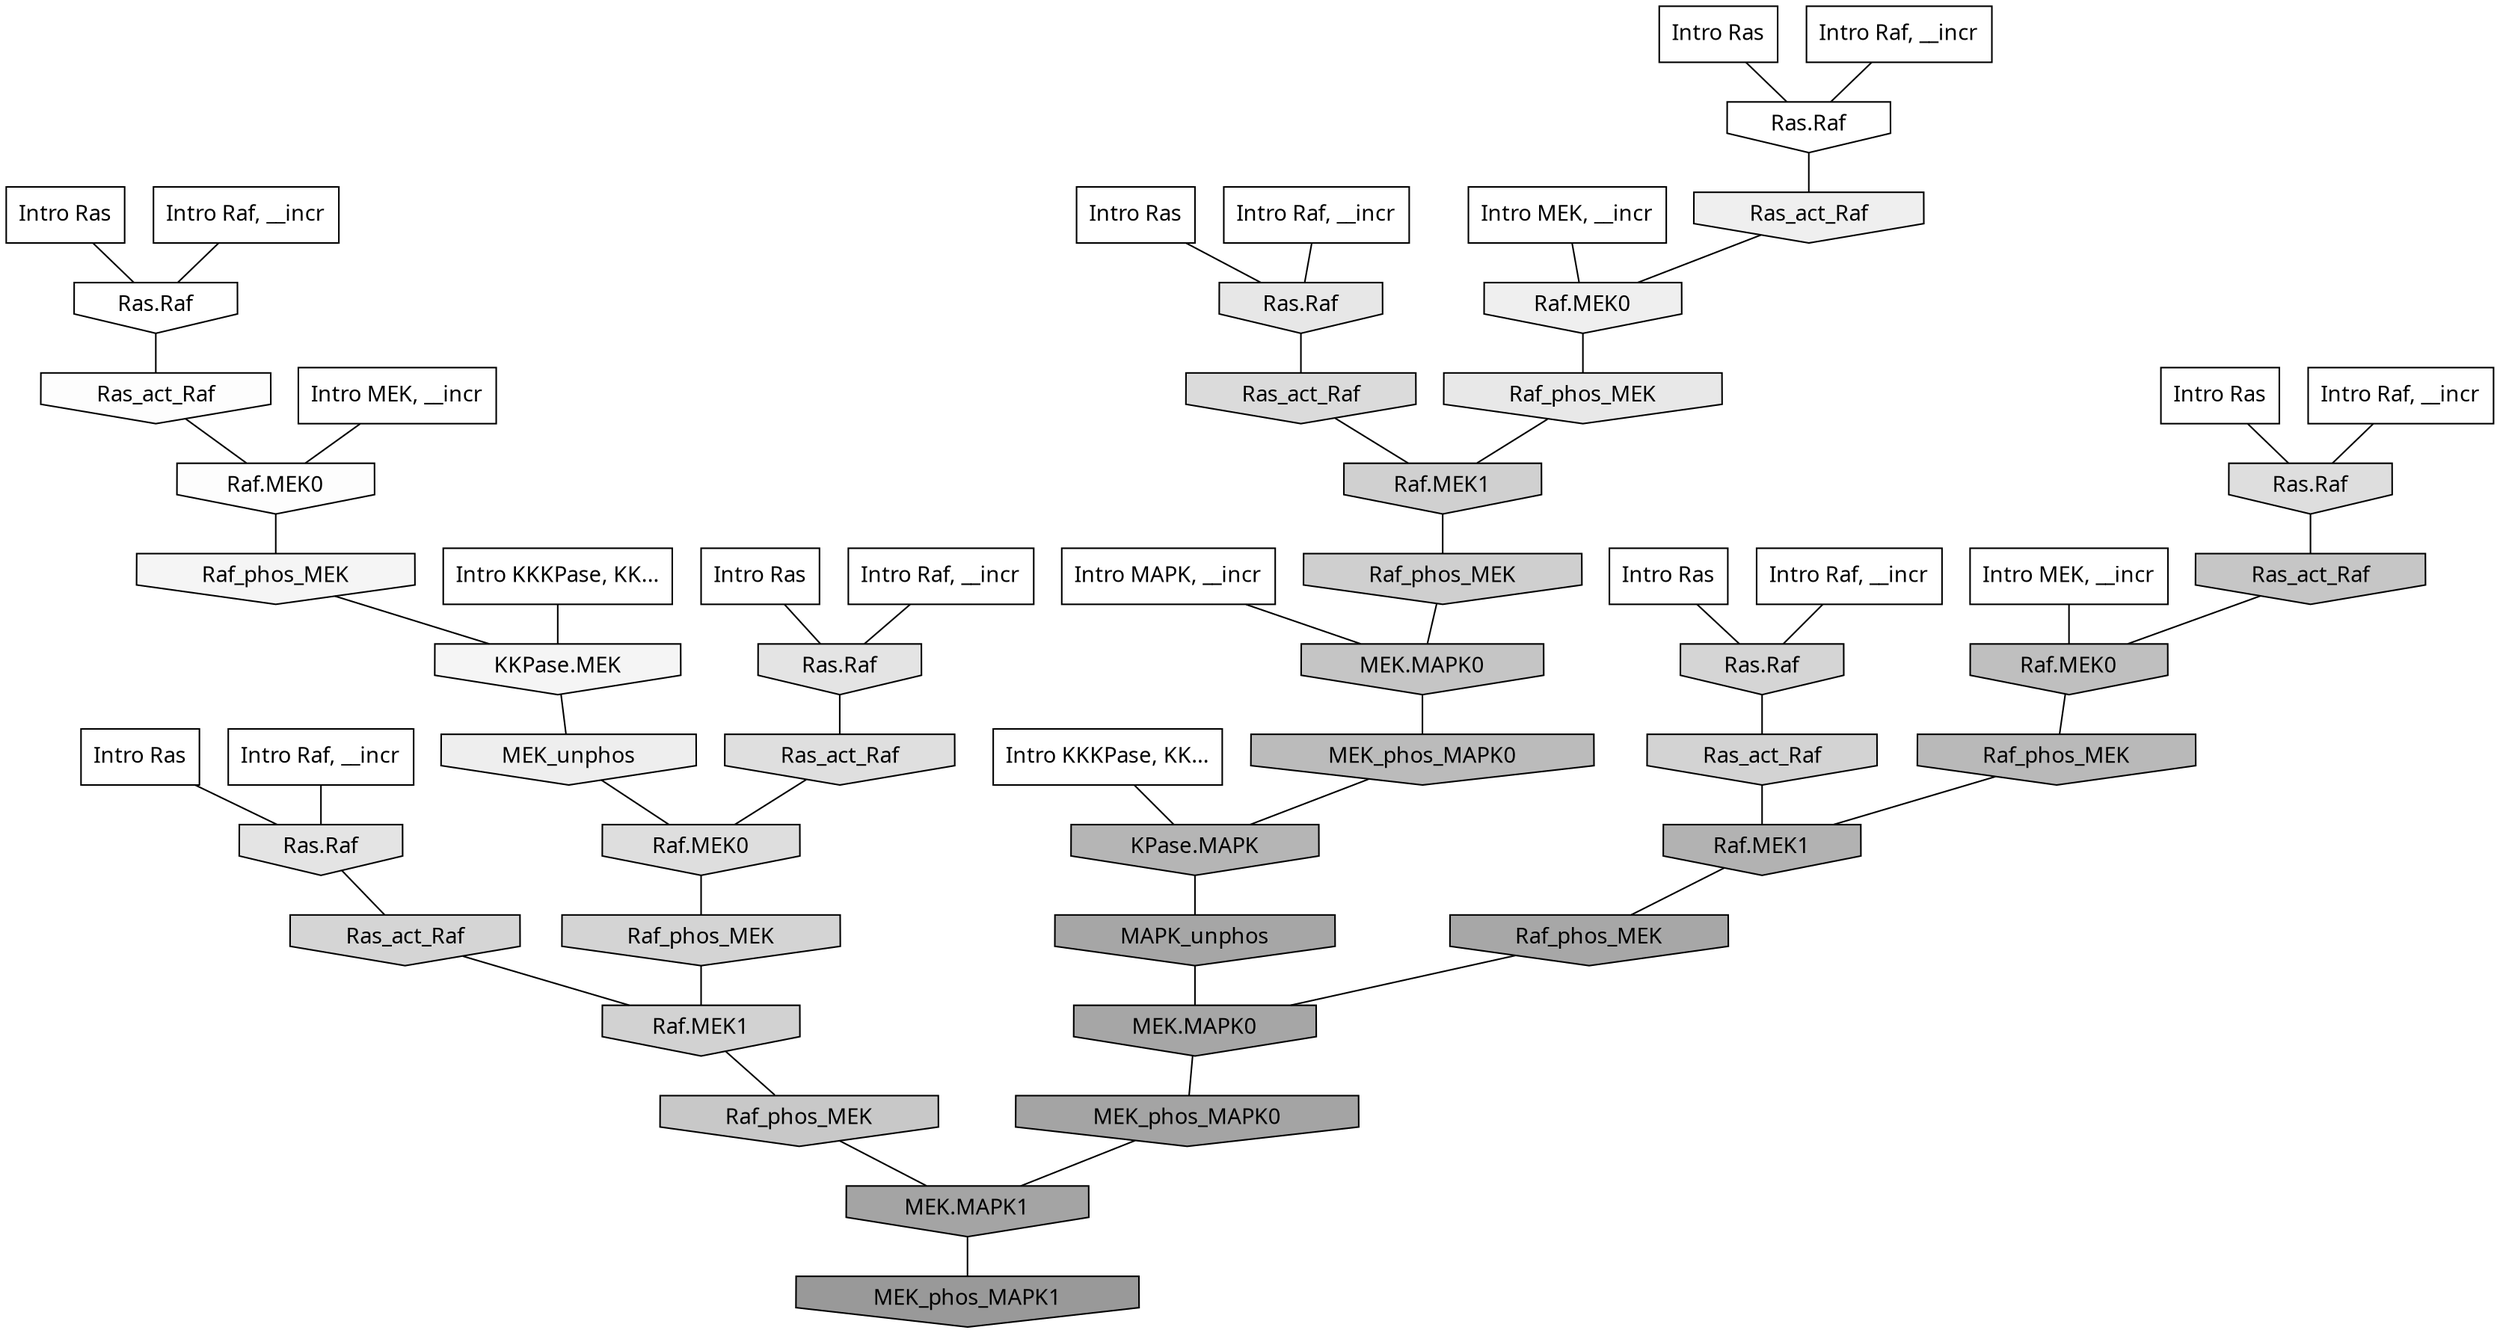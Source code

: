 digraph G{
  rankdir="TB";
  ranksep=0.30;
  node [fontname="CMU Serif"];
  edge [fontname="CMU Serif"];
  
  18 [label="Intro Ras", shape=rectangle, style=filled, fillcolor="0.000 0.000 1.000"]
  
  24 [label="Intro Ras", shape=rectangle, style=filled, fillcolor="0.000 0.000 1.000"]
  
  50 [label="Intro Ras", shape=rectangle, style=filled, fillcolor="0.000 0.000 1.000"]
  
  52 [label="Intro Ras", shape=rectangle, style=filled, fillcolor="0.000 0.000 1.000"]
  
  57 [label="Intro Ras", shape=rectangle, style=filled, fillcolor="0.000 0.000 1.000"]
  
  86 [label="Intro Ras", shape=rectangle, style=filled, fillcolor="0.000 0.000 1.000"]
  
  90 [label="Intro Ras", shape=rectangle, style=filled, fillcolor="0.000 0.000 1.000"]
  
  118 [label="Intro Raf, __incr", shape=rectangle, style=filled, fillcolor="0.000 0.000 1.000"]
  
  124 [label="Intro Raf, __incr", shape=rectangle, style=filled, fillcolor="0.000 0.000 1.000"]
  
  129 [label="Intro Raf, __incr", shape=rectangle, style=filled, fillcolor="0.000 0.000 1.000"]
  
  162 [label="Intro Raf, __incr", shape=rectangle, style=filled, fillcolor="0.000 0.000 1.000"]
  
  277 [label="Intro Raf, __incr", shape=rectangle, style=filled, fillcolor="0.000 0.000 1.000"]
  
  567 [label="Intro Raf, __incr", shape=rectangle, style=filled, fillcolor="0.000 0.000 1.000"]
  
  979 [label="Intro Raf, __incr", shape=rectangle, style=filled, fillcolor="0.000 0.000 1.000"]
  
  1622 [label="Intro MEK, __incr", shape=rectangle, style=filled, fillcolor="0.000 0.000 1.000"]
  
  1643 [label="Intro MEK, __incr", shape=rectangle, style=filled, fillcolor="0.000 0.000 1.000"]
  
  1813 [label="Intro MEK, __incr", shape=rectangle, style=filled, fillcolor="0.000 0.000 1.000"]
  
  2985 [label="Intro MAPK, __incr", shape=rectangle, style=filled, fillcolor="0.000 0.000 1.000"]
  
  3130 [label="Intro KKKPase, KK...", shape=rectangle, style=filled, fillcolor="0.000 0.000 1.000"]
  
  3165 [label="Intro KKKPase, KK...", shape=rectangle, style=filled, fillcolor="0.000 0.000 1.000"]
  
  3256 [label="Ras.Raf", shape=invhouse, style=filled, fillcolor="0.000 0.000 1.000"]
  
  3271 [label="Ras.Raf", shape=invhouse, style=filled, fillcolor="0.000 0.000 1.000"]
  
  3404 [label="Ras_act_Raf", shape=invhouse, style=filled, fillcolor="0.000 0.000 0.989"]
  
  3407 [label="Raf.MEK0", shape=invhouse, style=filled, fillcolor="0.000 0.000 0.989"]
  
  3670 [label="Raf_phos_MEK", shape=invhouse, style=filled, fillcolor="0.000 0.000 0.959"]
  
  3688 [label="KKPase.MEK", shape=invhouse, style=filled, fillcolor="0.000 0.000 0.958"]
  
  4129 [label="Ras_act_Raf", shape=invhouse, style=filled, fillcolor="0.000 0.000 0.934"]
  
  4132 [label="Raf.MEK0", shape=invhouse, style=filled, fillcolor="0.000 0.000 0.934"]
  
  4191 [label="MEK_unphos", shape=invhouse, style=filled, fillcolor="0.000 0.000 0.930"]
  
  4593 [label="Raf_phos_MEK", shape=invhouse, style=filled, fillcolor="0.000 0.000 0.908"]
  
  4659 [label="Ras.Raf", shape=invhouse, style=filled, fillcolor="0.000 0.000 0.905"]
  
  4898 [label="Ras.Raf", shape=invhouse, style=filled, fillcolor="0.000 0.000 0.894"]
  
  4921 [label="Ras.Raf", shape=invhouse, style=filled, fillcolor="0.000 0.000 0.893"]
  
  5338 [label="Ras_act_Raf", shape=invhouse, style=filled, fillcolor="0.000 0.000 0.874"]
  
  5435 [label="Ras.Raf", shape=invhouse, style=filled, fillcolor="0.000 0.000 0.870"]
  
  5439 [label="Raf.MEK0", shape=invhouse, style=filled, fillcolor="0.000 0.000 0.870"]
  
  5721 [label="Ras_act_Raf", shape=invhouse, style=filled, fillcolor="0.000 0.000 0.856"]
  
  6257 [label="Ras.Raf", shape=invhouse, style=filled, fillcolor="0.000 0.000 0.835"]
  
  6276 [label="Ras_act_Raf", shape=invhouse, style=filled, fillcolor="0.000 0.000 0.833"]
  
  6357 [label="Raf_phos_MEK", shape=invhouse, style=filled, fillcolor="0.000 0.000 0.831"]
  
  6459 [label="Ras_act_Raf", shape=invhouse, style=filled, fillcolor="0.000 0.000 0.828"]
  
  6655 [label="Raf.MEK1", shape=invhouse, style=filled, fillcolor="0.000 0.000 0.822"]
  
  6916 [label="Raf.MEK1", shape=invhouse, style=filled, fillcolor="0.000 0.000 0.814"]
  
  7046 [label="Raf_phos_MEK", shape=invhouse, style=filled, fillcolor="0.000 0.000 0.810"]
  
  8225 [label="Raf_phos_MEK", shape=invhouse, style=filled, fillcolor="0.000 0.000 0.782"]
  
  8488 [label="Ras_act_Raf", shape=invhouse, style=filled, fillcolor="0.000 0.000 0.775"]
  
  8589 [label="MEK.MAPK0", shape=invhouse, style=filled, fillcolor="0.000 0.000 0.772"]
  
  9888 [label="Raf.MEK0", shape=invhouse, style=filled, fillcolor="0.000 0.000 0.747"]
  
  10698 [label="MEK_phos_MAPK0", shape=invhouse, style=filled, fillcolor="0.000 0.000 0.733"]
  
  11222 [label="Raf_phos_MEK", shape=invhouse, style=filled, fillcolor="0.000 0.000 0.725"]
  
  12393 [label="KPase.MAPK", shape=invhouse, style=filled, fillcolor="0.000 0.000 0.708"]
  
  13287 [label="Raf.MEK1", shape=invhouse, style=filled, fillcolor="0.000 0.000 0.697"]
  
  16567 [label="Raf_phos_MEK", shape=invhouse, style=filled, fillcolor="0.000 0.000 0.653"]
  
  16756 [label="MAPK_unphos", shape=invhouse, style=filled, fillcolor="0.000 0.000 0.649"]
  
  16757 [label="MEK.MAPK0", shape=invhouse, style=filled, fillcolor="0.000 0.000 0.649"]
  
  17010 [label="MEK_phos_MAPK0", shape=invhouse, style=filled, fillcolor="0.000 0.000 0.644"]
  
  17012 [label="MEK.MAPK1", shape=invhouse, style=filled, fillcolor="0.000 0.000 0.644"]
  
  18519 [label="MEK_phos_MAPK1", shape=invhouse, style=filled, fillcolor="0.000 0.000 0.600"]
  
  
  17012 -> 18519 [dir=none, color="0.000 0.000 0.000"] 
  17010 -> 17012 [dir=none, color="0.000 0.000 0.000"] 
  16757 -> 17010 [dir=none, color="0.000 0.000 0.000"] 
  16756 -> 16757 [dir=none, color="0.000 0.000 0.000"] 
  16567 -> 16757 [dir=none, color="0.000 0.000 0.000"] 
  13287 -> 16567 [dir=none, color="0.000 0.000 0.000"] 
  12393 -> 16756 [dir=none, color="0.000 0.000 0.000"] 
  11222 -> 13287 [dir=none, color="0.000 0.000 0.000"] 
  10698 -> 12393 [dir=none, color="0.000 0.000 0.000"] 
  9888 -> 11222 [dir=none, color="0.000 0.000 0.000"] 
  8589 -> 10698 [dir=none, color="0.000 0.000 0.000"] 
  8488 -> 9888 [dir=none, color="0.000 0.000 0.000"] 
  8225 -> 17012 [dir=none, color="0.000 0.000 0.000"] 
  7046 -> 8589 [dir=none, color="0.000 0.000 0.000"] 
  6916 -> 7046 [dir=none, color="0.000 0.000 0.000"] 
  6655 -> 8225 [dir=none, color="0.000 0.000 0.000"] 
  6459 -> 13287 [dir=none, color="0.000 0.000 0.000"] 
  6357 -> 6655 [dir=none, color="0.000 0.000 0.000"] 
  6276 -> 6655 [dir=none, color="0.000 0.000 0.000"] 
  6257 -> 6459 [dir=none, color="0.000 0.000 0.000"] 
  5721 -> 6916 [dir=none, color="0.000 0.000 0.000"] 
  5439 -> 6357 [dir=none, color="0.000 0.000 0.000"] 
  5435 -> 8488 [dir=none, color="0.000 0.000 0.000"] 
  5338 -> 5439 [dir=none, color="0.000 0.000 0.000"] 
  4921 -> 5338 [dir=none, color="0.000 0.000 0.000"] 
  4898 -> 6276 [dir=none, color="0.000 0.000 0.000"] 
  4659 -> 5721 [dir=none, color="0.000 0.000 0.000"] 
  4593 -> 6916 [dir=none, color="0.000 0.000 0.000"] 
  4191 -> 5439 [dir=none, color="0.000 0.000 0.000"] 
  4132 -> 4593 [dir=none, color="0.000 0.000 0.000"] 
  4129 -> 4132 [dir=none, color="0.000 0.000 0.000"] 
  3688 -> 4191 [dir=none, color="0.000 0.000 0.000"] 
  3670 -> 3688 [dir=none, color="0.000 0.000 0.000"] 
  3407 -> 3670 [dir=none, color="0.000 0.000 0.000"] 
  3404 -> 3407 [dir=none, color="0.000 0.000 0.000"] 
  3271 -> 4129 [dir=none, color="0.000 0.000 0.000"] 
  3256 -> 3404 [dir=none, color="0.000 0.000 0.000"] 
  3165 -> 3688 [dir=none, color="0.000 0.000 0.000"] 
  3130 -> 12393 [dir=none, color="0.000 0.000 0.000"] 
  2985 -> 8589 [dir=none, color="0.000 0.000 0.000"] 
  1813 -> 4132 [dir=none, color="0.000 0.000 0.000"] 
  1643 -> 3407 [dir=none, color="0.000 0.000 0.000"] 
  1622 -> 9888 [dir=none, color="0.000 0.000 0.000"] 
  979 -> 3271 [dir=none, color="0.000 0.000 0.000"] 
  567 -> 5435 [dir=none, color="0.000 0.000 0.000"] 
  277 -> 3256 [dir=none, color="0.000 0.000 0.000"] 
  162 -> 6257 [dir=none, color="0.000 0.000 0.000"] 
  129 -> 4921 [dir=none, color="0.000 0.000 0.000"] 
  124 -> 4659 [dir=none, color="0.000 0.000 0.000"] 
  118 -> 4898 [dir=none, color="0.000 0.000 0.000"] 
  90 -> 6257 [dir=none, color="0.000 0.000 0.000"] 
  86 -> 5435 [dir=none, color="0.000 0.000 0.000"] 
  57 -> 4898 [dir=none, color="0.000 0.000 0.000"] 
  52 -> 4921 [dir=none, color="0.000 0.000 0.000"] 
  50 -> 3271 [dir=none, color="0.000 0.000 0.000"] 
  24 -> 3256 [dir=none, color="0.000 0.000 0.000"] 
  18 -> 4659 [dir=none, color="0.000 0.000 0.000"] 
  
  }
